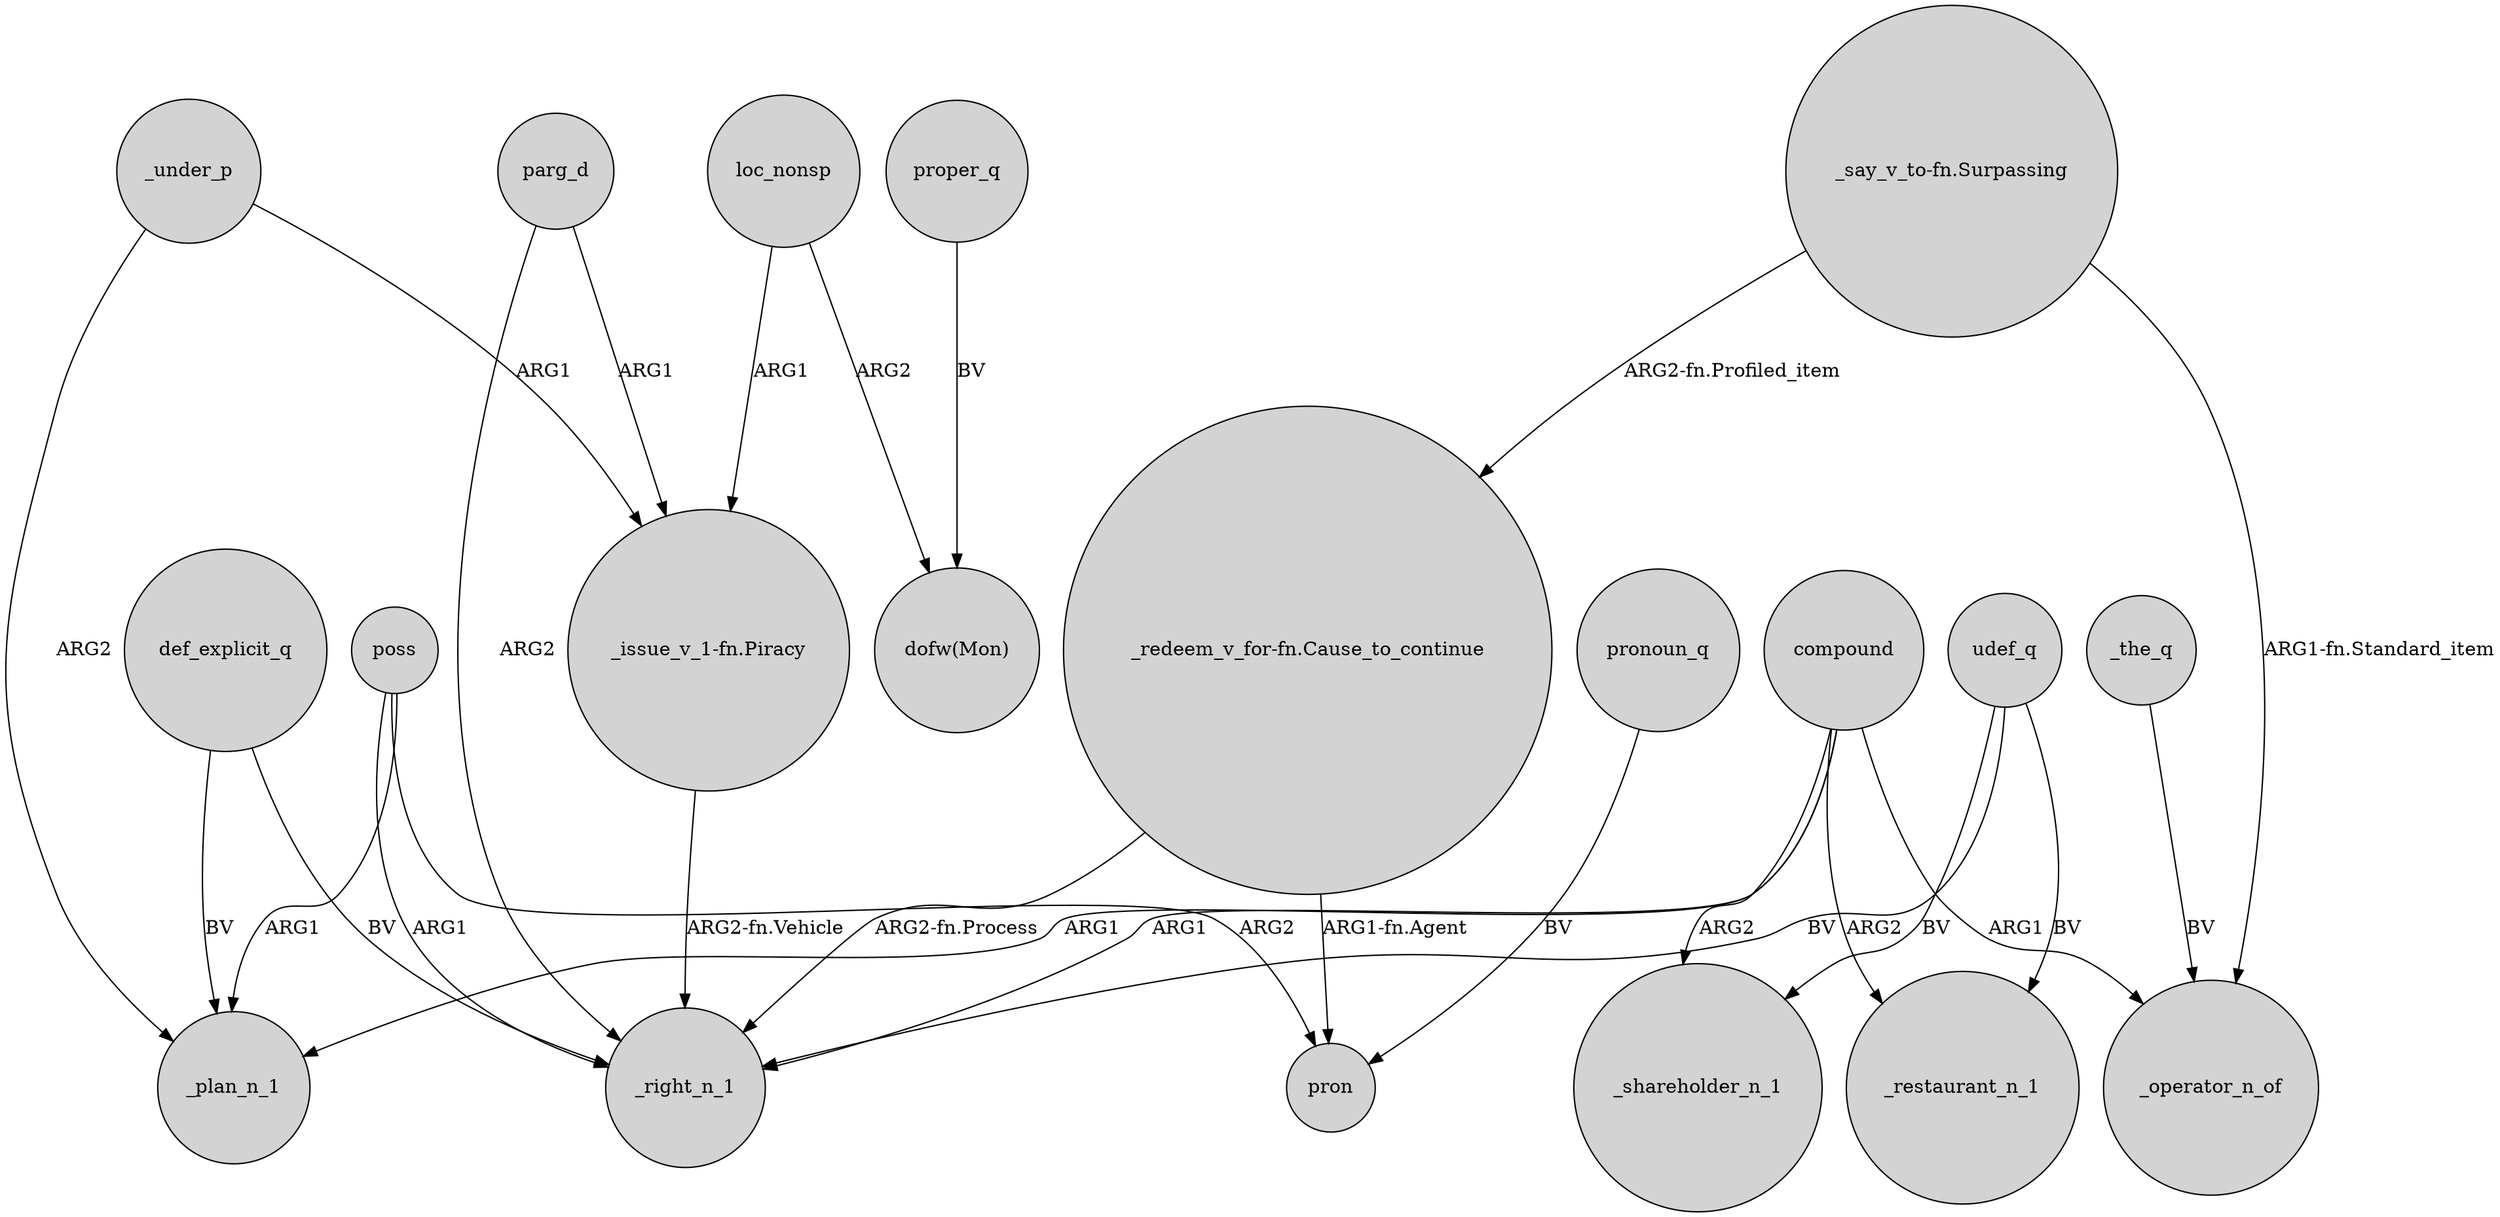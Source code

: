digraph {
	node [shape=circle style=filled]
	_under_p -> "_issue_v_1-fn.Piracy" [label=ARG1]
	"_say_v_to-fn.Surpassing" -> "_redeem_v_for-fn.Cause_to_continue" [label="ARG2-fn.Profiled_item"]
	compound -> _right_n_1 [label=ARG1]
	"_say_v_to-fn.Surpassing" -> _operator_n_of [label="ARG1-fn.Standard_item"]
	parg_d -> _right_n_1 [label=ARG2]
	def_explicit_q -> _plan_n_1 [label=BV]
	loc_nonsp -> "dofw(Mon)" [label=ARG2]
	compound -> _shareholder_n_1 [label=ARG2]
	_the_q -> _operator_n_of [label=BV]
	"_redeem_v_for-fn.Cause_to_continue" -> _right_n_1 [label="ARG2-fn.Process"]
	udef_q -> _right_n_1 [label=BV]
	proper_q -> "dofw(Mon)" [label=BV]
	"_redeem_v_for-fn.Cause_to_continue" -> pron [label="ARG1-fn.Agent"]
	poss -> _plan_n_1 [label=ARG1]
	compound -> _plan_n_1 [label=ARG1]
	udef_q -> _restaurant_n_1 [label=BV]
	_under_p -> _plan_n_1 [label=ARG2]
	"_issue_v_1-fn.Piracy" -> _right_n_1 [label="ARG2-fn.Vehicle"]
	poss -> pron [label=ARG2]
	poss -> _right_n_1 [label=ARG1]
	loc_nonsp -> "_issue_v_1-fn.Piracy" [label=ARG1]
	def_explicit_q -> _right_n_1 [label=BV]
	udef_q -> _shareholder_n_1 [label=BV]
	pronoun_q -> pron [label=BV]
	compound -> _operator_n_of [label=ARG1]
	parg_d -> "_issue_v_1-fn.Piracy" [label=ARG1]
	compound -> _restaurant_n_1 [label=ARG2]
}
